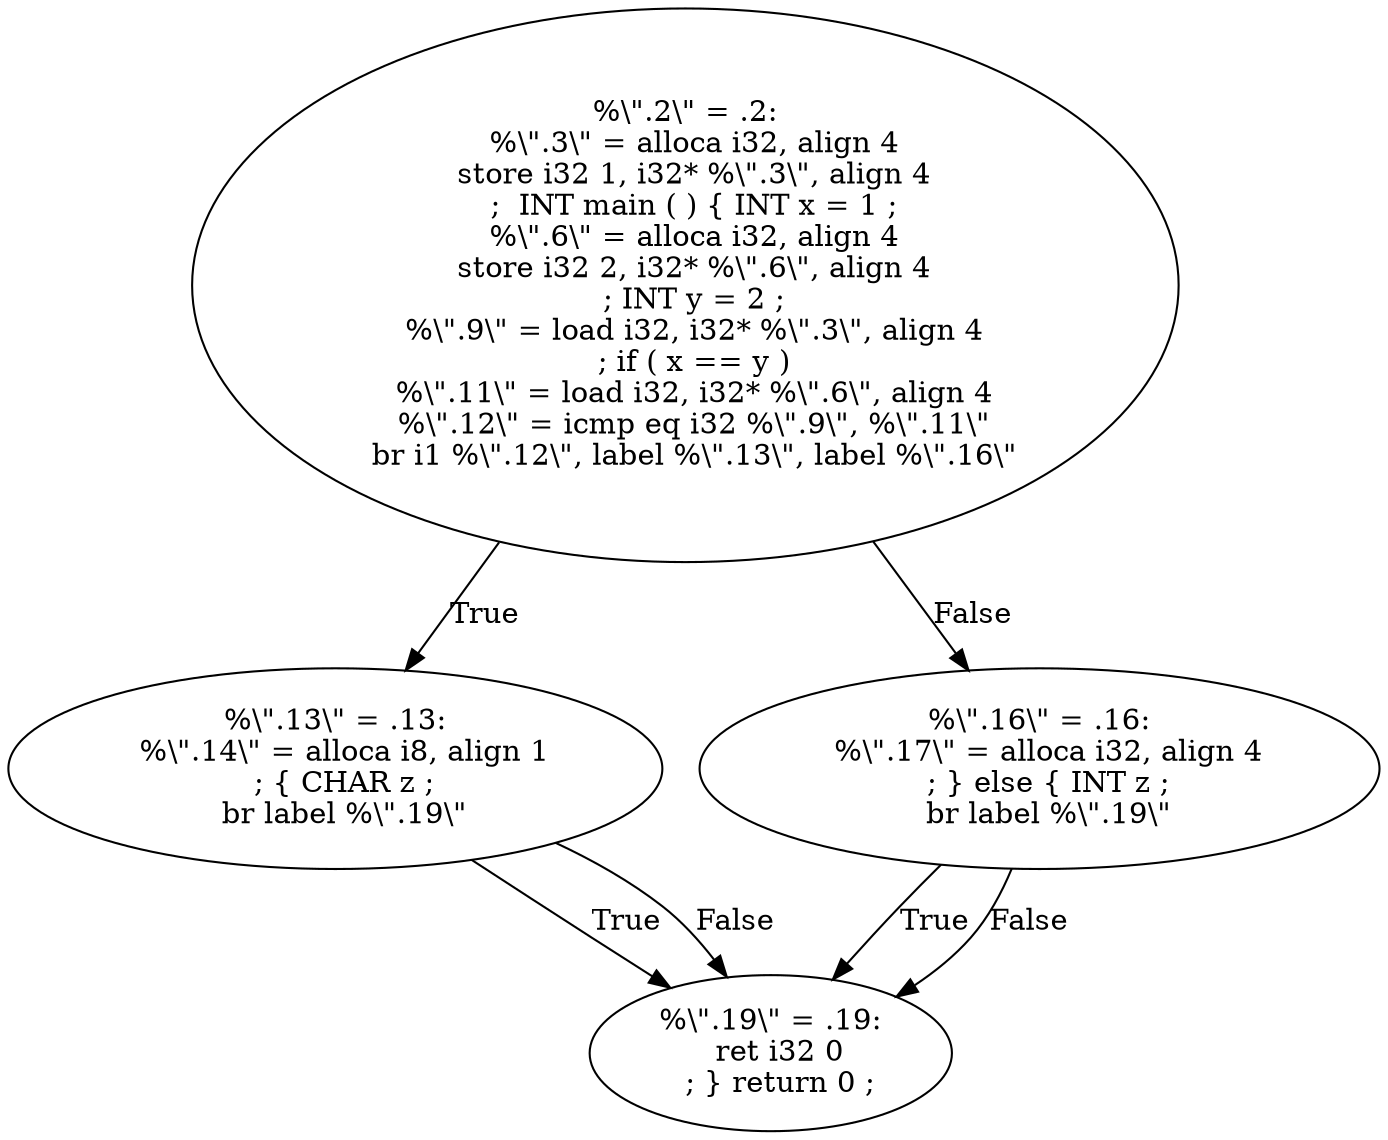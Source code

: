 digraph AST {
  "135765458285568" [label="%\\\".2\\\" = .2:
  %\\\".3\\\" = alloca i32, align 4
  store i32 1, i32* %\\\".3\\\", align 4
  ;  INT main ( ) { INT x = 1 ;
  %\\\".6\\\" = alloca i32, align 4
  store i32 2, i32* %\\\".6\\\", align 4
  ; INT y = 2 ;
  %\\\".9\\\" = load i32, i32* %\\\".3\\\", align 4
  ; if ( x == y )
  %\\\".11\\\" = load i32, i32* %\\\".6\\\", align 4
  %\\\".12\\\" = icmp eq i32 %\\\".9\\\", %\\\".11\\\"
  br i1 %\\\".12\\\", label %\\\".13\\\", label %\\\".16\\\""];
  "135765458285568" -> "135765456498752" [label="True"];
  "135765458285568" -> "135765458284992" [label="False"];
  "135765456498752" [label="%\\\".13\\\" = .13:
  %\\\".14\\\" = alloca i8, align 1
  ; { CHAR z ;
  br label %\\\".19\\\""];
  "135765456498752" -> "135765458284704" [label="True"];
  "135765456498752" -> "135765458284704" [label="False"];
  "135765458284704" [label="%\\\".19\\\" = .19:
  ret i32 0
  ; } return 0 ;"];
  "135765458284992" [label="%\\\".16\\\" = .16:
  %\\\".17\\\" = alloca i32, align 4
  ; } else { INT z ;
  br label %\\\".19\\\""];
  "135765458284992" -> "135765458284704" [label="True"];
  "135765458284992" -> "135765458284704" [label="False"];
}
